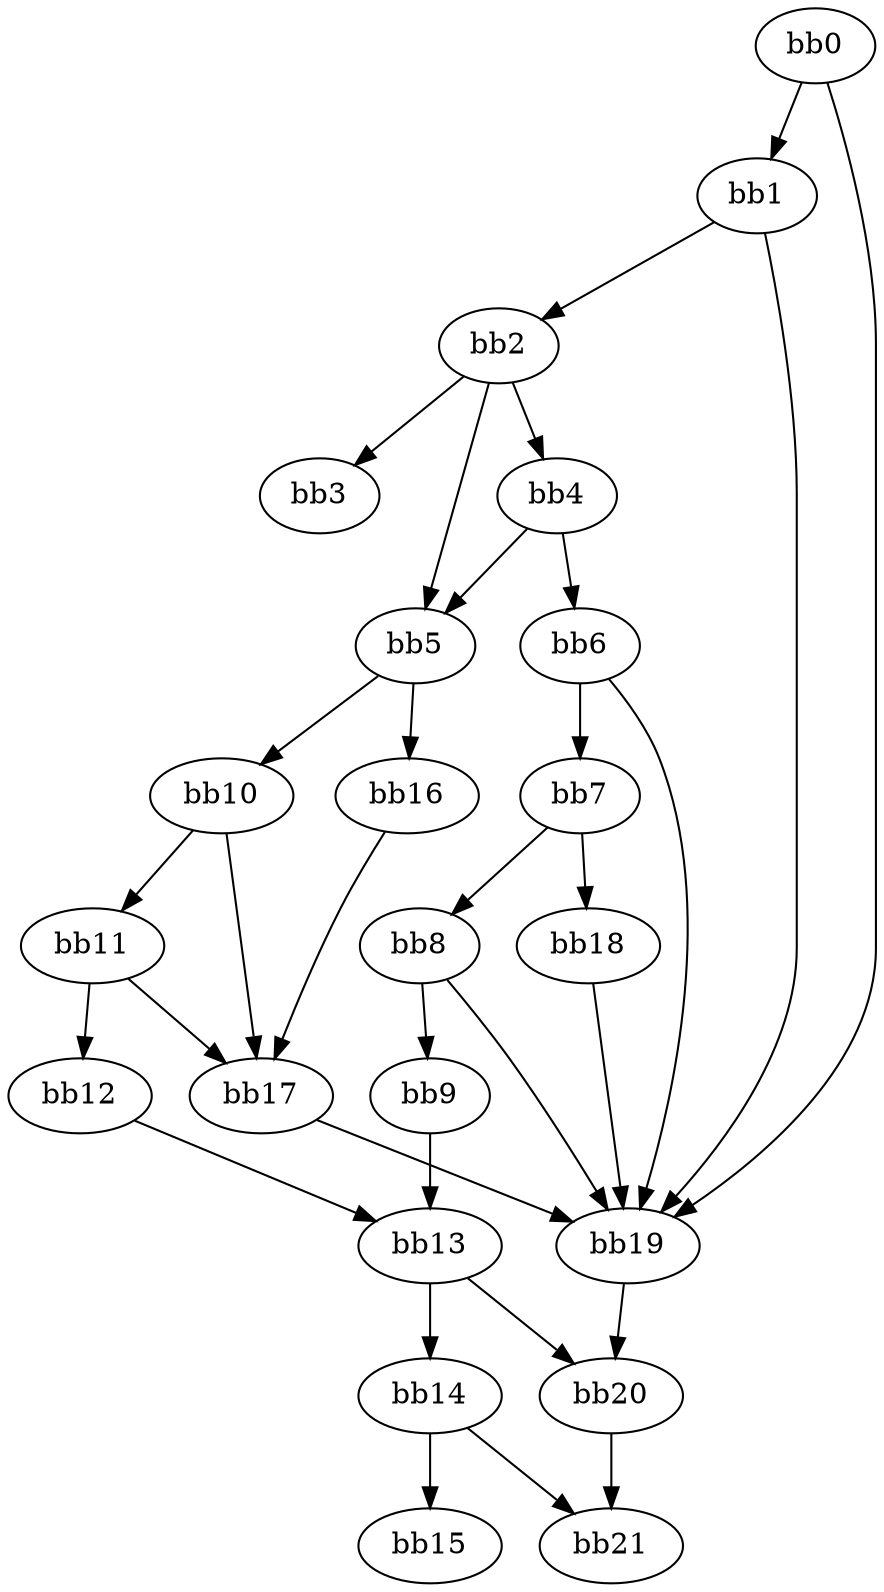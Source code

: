 digraph {
    0 [ label = "bb0\l" ]
    1 [ label = "bb1\l" ]
    2 [ label = "bb2\l" ]
    3 [ label = "bb3\l" ]
    4 [ label = "bb4\l" ]
    5 [ label = "bb5\l" ]
    6 [ label = "bb6\l" ]
    7 [ label = "bb7\l" ]
    8 [ label = "bb8\l" ]
    9 [ label = "bb9\l" ]
    10 [ label = "bb10\l" ]
    11 [ label = "bb11\l" ]
    12 [ label = "bb12\l" ]
    13 [ label = "bb13\l" ]
    14 [ label = "bb14\l" ]
    15 [ label = "bb15\l" ]
    16 [ label = "bb16\l" ]
    17 [ label = "bb17\l" ]
    18 [ label = "bb18\l" ]
    19 [ label = "bb19\l" ]
    20 [ label = "bb20\l" ]
    21 [ label = "bb21\l" ]
    0 -> 1 [ ]
    0 -> 19 [ ]
    1 -> 2 [ ]
    1 -> 19 [ ]
    2 -> 3 [ ]
    2 -> 4 [ ]
    2 -> 5 [ ]
    4 -> 5 [ ]
    4 -> 6 [ ]
    5 -> 10 [ ]
    5 -> 16 [ ]
    6 -> 7 [ ]
    6 -> 19 [ ]
    7 -> 8 [ ]
    7 -> 18 [ ]
    8 -> 9 [ ]
    8 -> 19 [ ]
    9 -> 13 [ ]
    10 -> 11 [ ]
    10 -> 17 [ ]
    11 -> 12 [ ]
    11 -> 17 [ ]
    12 -> 13 [ ]
    13 -> 14 [ ]
    13 -> 20 [ ]
    14 -> 15 [ ]
    14 -> 21 [ ]
    16 -> 17 [ ]
    17 -> 19 [ ]
    18 -> 19 [ ]
    19 -> 20 [ ]
    20 -> 21 [ ]
}

